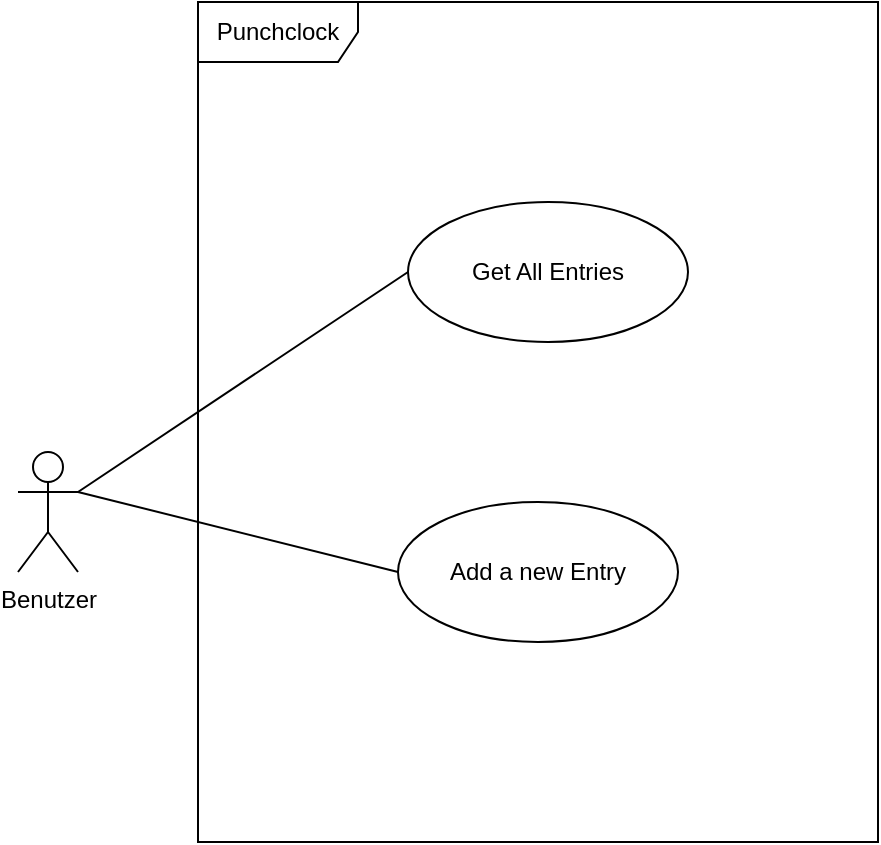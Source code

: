 <mxfile>
    <diagram id="zZF9n0gmNOY9Xhh3lfGz" name="Page-1">
        <mxGraphModel dx="788" dy="515" grid="1" gridSize="10" guides="1" tooltips="1" connect="1" arrows="1" fold="1" page="1" pageScale="1" pageWidth="850" pageHeight="1100" math="0" shadow="0">
            <root>
                <mxCell id="0"/>
                <mxCell id="1" parent="0"/>
                <mxCell id="2" value="Punchclock" style="shape=umlFrame;whiteSpace=wrap;html=1;width=80;height=30;" parent="1" vertex="1">
                    <mxGeometry x="250" y="230" width="340" height="420" as="geometry"/>
                </mxCell>
                <mxCell id="3" value="Get All Entries" style="ellipse;whiteSpace=wrap;html=1;" parent="1" vertex="1">
                    <mxGeometry x="355" y="330" width="140" height="70" as="geometry"/>
                </mxCell>
                <mxCell id="4" value="Add a new Entry" style="ellipse;whiteSpace=wrap;html=1;" parent="1" vertex="1">
                    <mxGeometry x="350" y="480" width="140" height="70" as="geometry"/>
                </mxCell>
                <mxCell id="5" value="Benutzer" style="shape=umlActor;html=1;verticalLabelPosition=bottom;verticalAlign=top;align=center;" parent="1" vertex="1">
                    <mxGeometry x="160" y="455" width="30" height="60" as="geometry"/>
                </mxCell>
                <mxCell id="12" value="" style="edgeStyle=none;html=1;endArrow=none;verticalAlign=bottom;exitX=1;exitY=0.333;exitDx=0;exitDy=0;exitPerimeter=0;entryX=0;entryY=0.5;entryDx=0;entryDy=0;" edge="1" parent="1" source="5" target="3">
                    <mxGeometry width="160" relative="1" as="geometry">
                        <mxPoint x="70" y="350" as="sourcePoint"/>
                        <mxPoint x="230" y="350" as="targetPoint"/>
                    </mxGeometry>
                </mxCell>
                <mxCell id="13" value="" style="edgeStyle=none;html=1;endArrow=none;verticalAlign=bottom;exitX=1;exitY=0.333;exitDx=0;exitDy=0;exitPerimeter=0;entryX=0;entryY=0.5;entryDx=0;entryDy=0;" edge="1" parent="1" source="5" target="4">
                    <mxGeometry width="160" relative="1" as="geometry">
                        <mxPoint x="200" y="485" as="sourcePoint"/>
                        <mxPoint x="365" y="375" as="targetPoint"/>
                    </mxGeometry>
                </mxCell>
            </root>
        </mxGraphModel>
    </diagram>
</mxfile>
